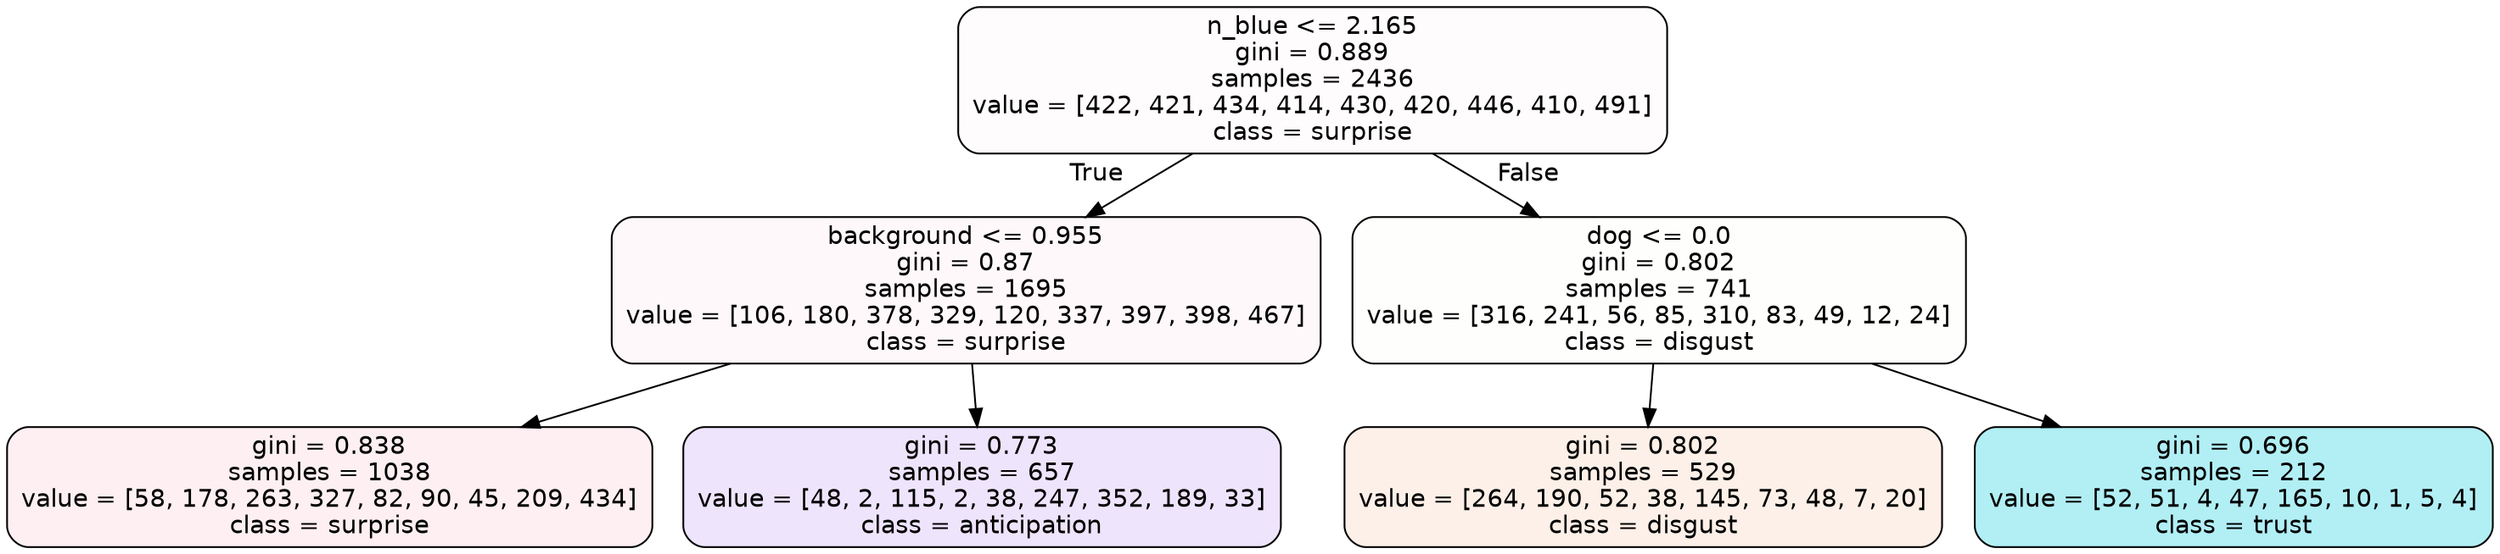 digraph Tree {
node [shape=box, style="filled, rounded", color="black", fontname=helvetica] ;
edge [fontname=helvetica] ;
0 [label="n_blue <= 2.165\ngini = 0.889\nsamples = 2436\nvalue = [422, 421, 434, 414, 430, 420, 446, 410, 491]\nclass = surprise", fillcolor="#e5396403"] ;
1 [label="background <= 0.955\ngini = 0.87\nsamples = 1695\nvalue = [106, 180, 378, 329, 120, 337, 397, 398, 467]\nclass = surprise", fillcolor="#e5396408"] ;
0 -> 1 [labeldistance=2.5, labelangle=45, headlabel="True"] ;
2 [label="gini = 0.838\nsamples = 1038\nvalue = [58, 178, 263, 327, 82, 90, 45, 209, 434]\nclass = surprise", fillcolor="#e5396414"] ;
1 -> 2 ;
3 [label="gini = 0.773\nsamples = 657\nvalue = [48, 2, 115, 2, 38, 247, 352, 189, 33]\nclass = anticipation", fillcolor="#8139e522"] ;
1 -> 3 ;
4 [label="dog <= 0.0\ngini = 0.802\nsamples = 741\nvalue = [316, 241, 56, 85, 310, 83, 49, 12, 24]\nclass = disgust", fillcolor="#e5813902"] ;
0 -> 4 [labeldistance=2.5, labelangle=-45, headlabel="False"] ;
5 [label="gini = 0.802\nsamples = 529\nvalue = [264, 190, 52, 38, 145, 73, 48, 7, 20]\nclass = disgust", fillcolor="#e581391d"] ;
4 -> 5 ;
6 [label="gini = 0.696\nsamples = 212\nvalue = [52, 51, 4, 47, 165, 10, 1, 5, 4]\nclass = trust", fillcolor="#39d7e564"] ;
4 -> 6 ;
}